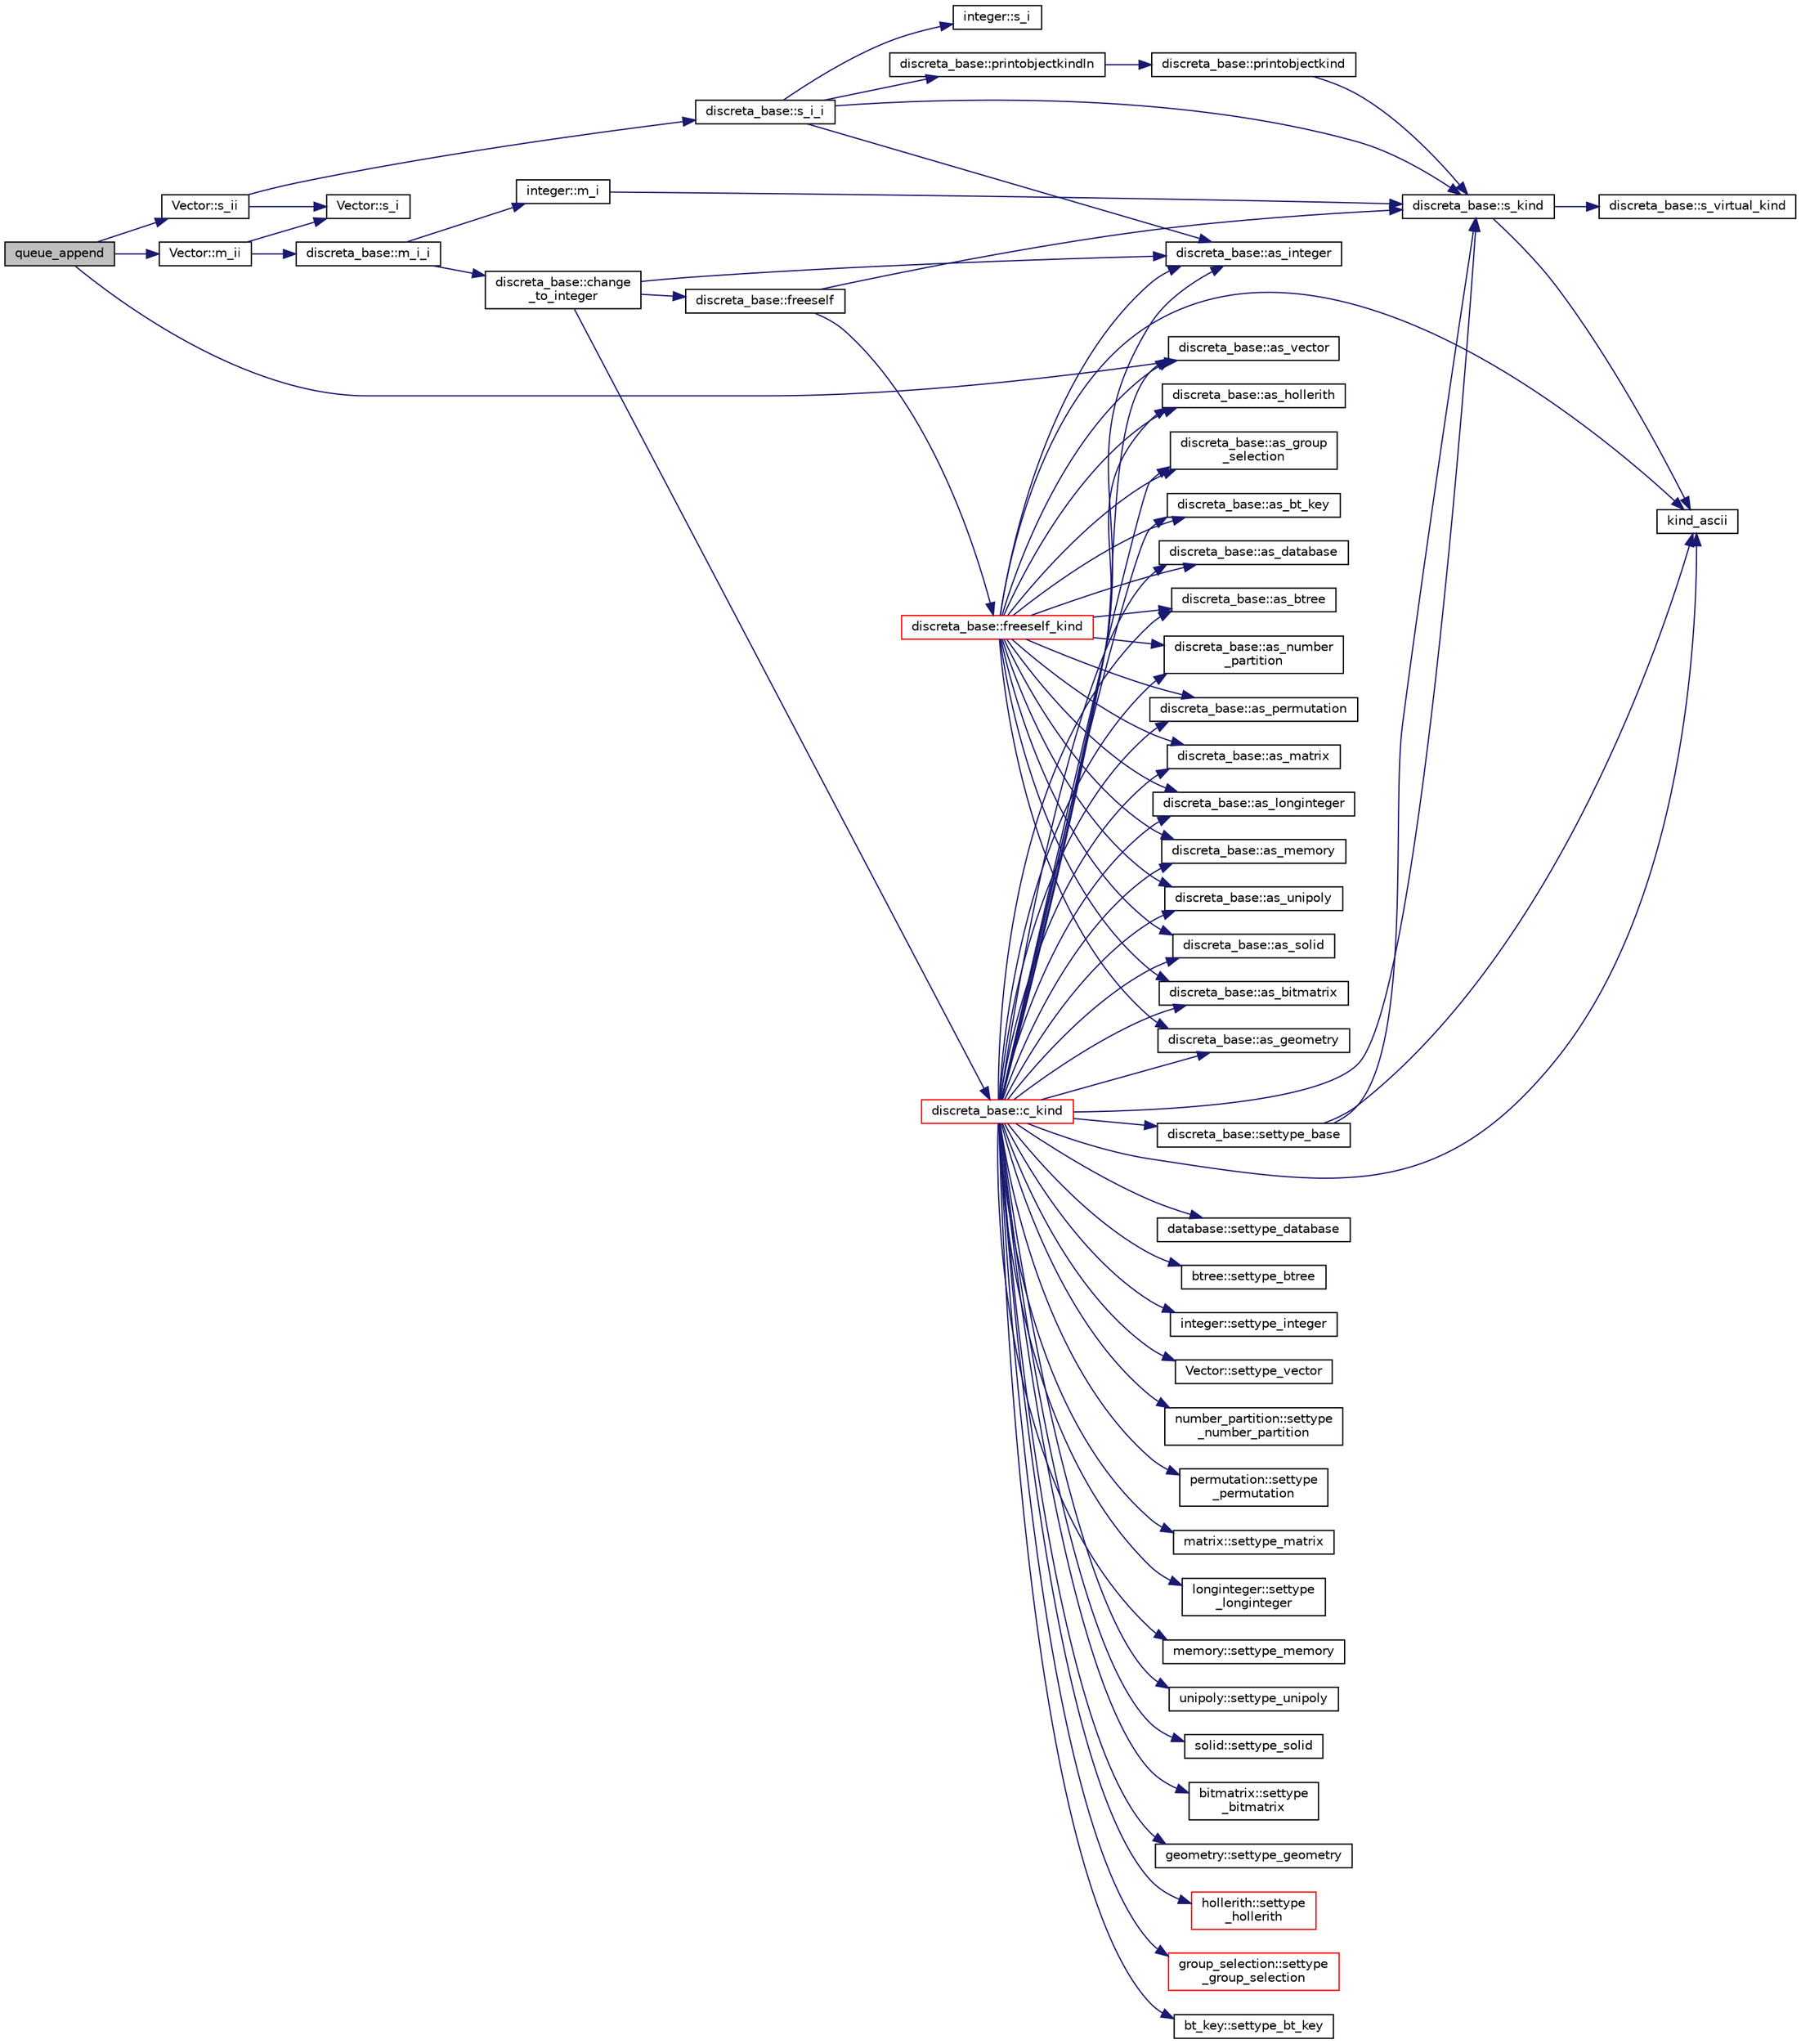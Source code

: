 digraph "queue_append"
{
  edge [fontname="Helvetica",fontsize="10",labelfontname="Helvetica",labelfontsize="10"];
  node [fontname="Helvetica",fontsize="10",shape=record];
  rankdir="LR";
  Node3530 [label="queue_append",height=0.2,width=0.4,color="black", fillcolor="grey75", style="filled", fontcolor="black"];
  Node3530 -> Node3531 [color="midnightblue",fontsize="10",style="solid",fontname="Helvetica"];
  Node3531 [label="discreta_base::as_vector",height=0.2,width=0.4,color="black", fillcolor="white", style="filled",URL="$d7/d71/classdiscreta__base.html#a7bdd6cae39c380b128ee9e17e42cf020"];
  Node3530 -> Node3532 [color="midnightblue",fontsize="10",style="solid",fontname="Helvetica"];
  Node3532 [label="Vector::s_ii",height=0.2,width=0.4,color="black", fillcolor="white", style="filled",URL="$d5/db2/class_vector.html#a75d4942cc7b9794717b4846c10520db8"];
  Node3532 -> Node3533 [color="midnightblue",fontsize="10",style="solid",fontname="Helvetica"];
  Node3533 [label="Vector::s_i",height=0.2,width=0.4,color="black", fillcolor="white", style="filled",URL="$d5/db2/class_vector.html#a1c4fe1752523df8119f70dd550244871"];
  Node3532 -> Node3534 [color="midnightblue",fontsize="10",style="solid",fontname="Helvetica"];
  Node3534 [label="discreta_base::s_i_i",height=0.2,width=0.4,color="black", fillcolor="white", style="filled",URL="$d7/d71/classdiscreta__base.html#aadb92c01fbe69b3034b0214b33fbc735"];
  Node3534 -> Node3535 [color="midnightblue",fontsize="10",style="solid",fontname="Helvetica"];
  Node3535 [label="discreta_base::s_kind",height=0.2,width=0.4,color="black", fillcolor="white", style="filled",URL="$d7/d71/classdiscreta__base.html#a8a830025c74adbbc3362418a7c2ba157"];
  Node3535 -> Node3536 [color="midnightblue",fontsize="10",style="solid",fontname="Helvetica"];
  Node3536 [label="discreta_base::s_virtual_kind",height=0.2,width=0.4,color="black", fillcolor="white", style="filled",URL="$d7/d71/classdiscreta__base.html#a52778a6d6943a468be083d0785d418fb"];
  Node3535 -> Node3537 [color="midnightblue",fontsize="10",style="solid",fontname="Helvetica"];
  Node3537 [label="kind_ascii",height=0.2,width=0.4,color="black", fillcolor="white", style="filled",URL="$d9/d60/discreta_8h.html#ad0ce825a9f29bc6cec27e1b64cfe27bf"];
  Node3534 -> Node3538 [color="midnightblue",fontsize="10",style="solid",fontname="Helvetica"];
  Node3538 [label="discreta_base::printobjectkindln",height=0.2,width=0.4,color="black", fillcolor="white", style="filled",URL="$d7/d71/classdiscreta__base.html#a677ccc8f392ebedde05e453f8cf59559"];
  Node3538 -> Node3539 [color="midnightblue",fontsize="10",style="solid",fontname="Helvetica"];
  Node3539 [label="discreta_base::printobjectkind",height=0.2,width=0.4,color="black", fillcolor="white", style="filled",URL="$d7/d71/classdiscreta__base.html#aa75a1314aa706909b029664944904231"];
  Node3539 -> Node3535 [color="midnightblue",fontsize="10",style="solid",fontname="Helvetica"];
  Node3534 -> Node3540 [color="midnightblue",fontsize="10",style="solid",fontname="Helvetica"];
  Node3540 [label="discreta_base::as_integer",height=0.2,width=0.4,color="black", fillcolor="white", style="filled",URL="$d7/d71/classdiscreta__base.html#a00d7691eaf874fd283d942692fe8dd26"];
  Node3534 -> Node3541 [color="midnightblue",fontsize="10",style="solid",fontname="Helvetica"];
  Node3541 [label="integer::s_i",height=0.2,width=0.4,color="black", fillcolor="white", style="filled",URL="$d0/de5/classinteger.html#adf28e9f94d4c844adaa950deeb80b904"];
  Node3530 -> Node3542 [color="midnightblue",fontsize="10",style="solid",fontname="Helvetica"];
  Node3542 [label="Vector::m_ii",height=0.2,width=0.4,color="black", fillcolor="white", style="filled",URL="$d5/db2/class_vector.html#aa6a97eabb43f192a47947f4f6acbb04d"];
  Node3542 -> Node3533 [color="midnightblue",fontsize="10",style="solid",fontname="Helvetica"];
  Node3542 -> Node3543 [color="midnightblue",fontsize="10",style="solid",fontname="Helvetica"];
  Node3543 [label="discreta_base::m_i_i",height=0.2,width=0.4,color="black", fillcolor="white", style="filled",URL="$d7/d71/classdiscreta__base.html#aa231464a9d4bc233f66608021c9ad997"];
  Node3543 -> Node3544 [color="midnightblue",fontsize="10",style="solid",fontname="Helvetica"];
  Node3544 [label="discreta_base::change\l_to_integer",height=0.2,width=0.4,color="black", fillcolor="white", style="filled",URL="$d7/d71/classdiscreta__base.html#a58a5a5bd8f8e6f2dd7b4483b66dc7bb9"];
  Node3544 -> Node3545 [color="midnightblue",fontsize="10",style="solid",fontname="Helvetica"];
  Node3545 [label="discreta_base::freeself",height=0.2,width=0.4,color="black", fillcolor="white", style="filled",URL="$d7/d71/classdiscreta__base.html#a9a3c9501a562293b5667c11b9174d6e5"];
  Node3545 -> Node3546 [color="midnightblue",fontsize="10",style="solid",fontname="Helvetica"];
  Node3546 [label="discreta_base::freeself_kind",height=0.2,width=0.4,color="red", fillcolor="white", style="filled",URL="$d7/d71/classdiscreta__base.html#a63a23ada2165b3838fab719ed458cec8"];
  Node3546 -> Node3540 [color="midnightblue",fontsize="10",style="solid",fontname="Helvetica"];
  Node3546 -> Node3531 [color="midnightblue",fontsize="10",style="solid",fontname="Helvetica"];
  Node3546 -> Node3552 [color="midnightblue",fontsize="10",style="solid",fontname="Helvetica"];
  Node3552 [label="discreta_base::as_number\l_partition",height=0.2,width=0.4,color="black", fillcolor="white", style="filled",URL="$d7/d71/classdiscreta__base.html#a307aa09de0e925d46697707968ffab00"];
  Node3546 -> Node3554 [color="midnightblue",fontsize="10",style="solid",fontname="Helvetica"];
  Node3554 [label="discreta_base::as_permutation",height=0.2,width=0.4,color="black", fillcolor="white", style="filled",URL="$d7/d71/classdiscreta__base.html#aa4e72f36a82984239b12ae831e131098"];
  Node3546 -> Node3556 [color="midnightblue",fontsize="10",style="solid",fontname="Helvetica"];
  Node3556 [label="discreta_base::as_matrix",height=0.2,width=0.4,color="black", fillcolor="white", style="filled",URL="$d7/d71/classdiscreta__base.html#ae4d7f56d917a4707b838fbffde6467ff"];
  Node3546 -> Node3559 [color="midnightblue",fontsize="10",style="solid",fontname="Helvetica"];
  Node3559 [label="discreta_base::as_longinteger",height=0.2,width=0.4,color="black", fillcolor="white", style="filled",URL="$d7/d71/classdiscreta__base.html#a20a094639eb711b10c8694c51937f7cd"];
  Node3546 -> Node3562 [color="midnightblue",fontsize="10",style="solid",fontname="Helvetica"];
  Node3562 [label="discreta_base::as_memory",height=0.2,width=0.4,color="black", fillcolor="white", style="filled",URL="$d7/d71/classdiscreta__base.html#ad94b2d7dce0cd4fa22db57f6e79c4bd2"];
  Node3546 -> Node3564 [color="midnightblue",fontsize="10",style="solid",fontname="Helvetica"];
  Node3564 [label="discreta_base::as_unipoly",height=0.2,width=0.4,color="black", fillcolor="white", style="filled",URL="$d7/d71/classdiscreta__base.html#ad50d8027f039fe5c2478cddb243adc9d"];
  Node3546 -> Node3566 [color="midnightblue",fontsize="10",style="solid",fontname="Helvetica"];
  Node3566 [label="discreta_base::as_solid",height=0.2,width=0.4,color="black", fillcolor="white", style="filled",URL="$d7/d71/classdiscreta__base.html#a1fc5f2b85ec97ab0a69dd64903c970a5"];
  Node3546 -> Node3568 [color="midnightblue",fontsize="10",style="solid",fontname="Helvetica"];
  Node3568 [label="discreta_base::as_bitmatrix",height=0.2,width=0.4,color="black", fillcolor="white", style="filled",URL="$d7/d71/classdiscreta__base.html#a071ad54ea8ef6c9d1d15f532e5a76df6"];
  Node3546 -> Node3570 [color="midnightblue",fontsize="10",style="solid",fontname="Helvetica"];
  Node3570 [label="discreta_base::as_geometry",height=0.2,width=0.4,color="black", fillcolor="white", style="filled",URL="$d7/d71/classdiscreta__base.html#a38fc7b4cdd830703e9d87354b79bc5c8"];
  Node3546 -> Node3572 [color="midnightblue",fontsize="10",style="solid",fontname="Helvetica"];
  Node3572 [label="discreta_base::as_hollerith",height=0.2,width=0.4,color="black", fillcolor="white", style="filled",URL="$d7/d71/classdiscreta__base.html#a3e66f82711f314710107e2f29e589690"];
  Node3546 -> Node3574 [color="midnightblue",fontsize="10",style="solid",fontname="Helvetica"];
  Node3574 [label="discreta_base::as_group\l_selection",height=0.2,width=0.4,color="black", fillcolor="white", style="filled",URL="$d7/d71/classdiscreta__base.html#aae1bac4883c567718bef9fb610abbdc8"];
  Node3546 -> Node3576 [color="midnightblue",fontsize="10",style="solid",fontname="Helvetica"];
  Node3576 [label="discreta_base::as_bt_key",height=0.2,width=0.4,color="black", fillcolor="white", style="filled",URL="$d7/d71/classdiscreta__base.html#a2734c6e08dca17cf6588bd5064ec1b9f"];
  Node3546 -> Node3578 [color="midnightblue",fontsize="10",style="solid",fontname="Helvetica"];
  Node3578 [label="discreta_base::as_database",height=0.2,width=0.4,color="black", fillcolor="white", style="filled",URL="$d7/d71/classdiscreta__base.html#ab055d39d58210a2b03ba3d33703b09a9"];
  Node3546 -> Node3580 [color="midnightblue",fontsize="10",style="solid",fontname="Helvetica"];
  Node3580 [label="discreta_base::as_btree",height=0.2,width=0.4,color="black", fillcolor="white", style="filled",URL="$d7/d71/classdiscreta__base.html#a78e76674cef2ec113c17989c11288778"];
  Node3546 -> Node3537 [color="midnightblue",fontsize="10",style="solid",fontname="Helvetica"];
  Node3545 -> Node3535 [color="midnightblue",fontsize="10",style="solid",fontname="Helvetica"];
  Node3544 -> Node3586 [color="midnightblue",fontsize="10",style="solid",fontname="Helvetica"];
  Node3586 [label="discreta_base::c_kind",height=0.2,width=0.4,color="red", fillcolor="white", style="filled",URL="$d7/d71/classdiscreta__base.html#adc2ff61589c2d083688e7a43f333cb62"];
  Node3586 -> Node3587 [color="midnightblue",fontsize="10",style="solid",fontname="Helvetica"];
  Node3587 [label="discreta_base::settype_base",height=0.2,width=0.4,color="black", fillcolor="white", style="filled",URL="$d7/d71/classdiscreta__base.html#a4f42899a89447d1c3993ea07c38f8ad4"];
  Node3587 -> Node3535 [color="midnightblue",fontsize="10",style="solid",fontname="Helvetica"];
  Node3587 -> Node3537 [color="midnightblue",fontsize="10",style="solid",fontname="Helvetica"];
  Node3586 -> Node3540 [color="midnightblue",fontsize="10",style="solid",fontname="Helvetica"];
  Node3586 -> Node3588 [color="midnightblue",fontsize="10",style="solid",fontname="Helvetica"];
  Node3588 [label="integer::settype_integer",height=0.2,width=0.4,color="black", fillcolor="white", style="filled",URL="$d0/de5/classinteger.html#a6265c65ef311229acd513d748faba796"];
  Node3586 -> Node3531 [color="midnightblue",fontsize="10",style="solid",fontname="Helvetica"];
  Node3586 -> Node3589 [color="midnightblue",fontsize="10",style="solid",fontname="Helvetica"];
  Node3589 [label="Vector::settype_vector",height=0.2,width=0.4,color="black", fillcolor="white", style="filled",URL="$d5/db2/class_vector.html#a34e0d00b18c051f23904a8429fa6c8b4"];
  Node3586 -> Node3552 [color="midnightblue",fontsize="10",style="solid",fontname="Helvetica"];
  Node3586 -> Node3590 [color="midnightblue",fontsize="10",style="solid",fontname="Helvetica"];
  Node3590 [label="number_partition::settype\l_number_partition",height=0.2,width=0.4,color="black", fillcolor="white", style="filled",URL="$df/d50/classnumber__partition.html#a3aaec1b557758f643ffc8555bbc358be"];
  Node3586 -> Node3554 [color="midnightblue",fontsize="10",style="solid",fontname="Helvetica"];
  Node3586 -> Node3591 [color="midnightblue",fontsize="10",style="solid",fontname="Helvetica"];
  Node3591 [label="permutation::settype\l_permutation",height=0.2,width=0.4,color="black", fillcolor="white", style="filled",URL="$d0/d08/classpermutation.html#af1eea29f86195cede9562e444664c28c"];
  Node3586 -> Node3556 [color="midnightblue",fontsize="10",style="solid",fontname="Helvetica"];
  Node3586 -> Node3592 [color="midnightblue",fontsize="10",style="solid",fontname="Helvetica"];
  Node3592 [label="matrix::settype_matrix",height=0.2,width=0.4,color="black", fillcolor="white", style="filled",URL="$d1/d8d/classmatrix.html#a1780283a64a789e4084d792683d276bb"];
  Node3586 -> Node3559 [color="midnightblue",fontsize="10",style="solid",fontname="Helvetica"];
  Node3586 -> Node3593 [color="midnightblue",fontsize="10",style="solid",fontname="Helvetica"];
  Node3593 [label="longinteger::settype\l_longinteger",height=0.2,width=0.4,color="black", fillcolor="white", style="filled",URL="$d3/d71/classlonginteger.html#ae5f811ece8df31b9ff114368a18e1dc5"];
  Node3586 -> Node3562 [color="midnightblue",fontsize="10",style="solid",fontname="Helvetica"];
  Node3586 -> Node3594 [color="midnightblue",fontsize="10",style="solid",fontname="Helvetica"];
  Node3594 [label="memory::settype_memory",height=0.2,width=0.4,color="black", fillcolor="white", style="filled",URL="$d8/d99/classmemory.html#a33aae277f9b8fe36b02e9d5da895451b"];
  Node3586 -> Node3564 [color="midnightblue",fontsize="10",style="solid",fontname="Helvetica"];
  Node3586 -> Node3595 [color="midnightblue",fontsize="10",style="solid",fontname="Helvetica"];
  Node3595 [label="unipoly::settype_unipoly",height=0.2,width=0.4,color="black", fillcolor="white", style="filled",URL="$d1/d89/classunipoly.html#a8db854fcc85c5e1150b1f1b1c005c95b"];
  Node3586 -> Node3566 [color="midnightblue",fontsize="10",style="solid",fontname="Helvetica"];
  Node3586 -> Node3596 [color="midnightblue",fontsize="10",style="solid",fontname="Helvetica"];
  Node3596 [label="solid::settype_solid",height=0.2,width=0.4,color="black", fillcolor="white", style="filled",URL="$d8/def/classsolid.html#a775bd4821f75a8aee4ea3d4335ff90e0"];
  Node3586 -> Node3568 [color="midnightblue",fontsize="10",style="solid",fontname="Helvetica"];
  Node3586 -> Node3597 [color="midnightblue",fontsize="10",style="solid",fontname="Helvetica"];
  Node3597 [label="bitmatrix::settype\l_bitmatrix",height=0.2,width=0.4,color="black", fillcolor="white", style="filled",URL="$de/dc8/classbitmatrix.html#acb571d947f9526665ebbdc0ce3e2a973"];
  Node3586 -> Node3570 [color="midnightblue",fontsize="10",style="solid",fontname="Helvetica"];
  Node3586 -> Node3598 [color="midnightblue",fontsize="10",style="solid",fontname="Helvetica"];
  Node3598 [label="geometry::settype_geometry",height=0.2,width=0.4,color="black", fillcolor="white", style="filled",URL="$da/d44/classgeometry.html#ab4a336baba6a3f56f5ffa053a5be5ba7"];
  Node3586 -> Node3572 [color="midnightblue",fontsize="10",style="solid",fontname="Helvetica"];
  Node3586 -> Node3599 [color="midnightblue",fontsize="10",style="solid",fontname="Helvetica"];
  Node3599 [label="hollerith::settype\l_hollerith",height=0.2,width=0.4,color="red", fillcolor="white", style="filled",URL="$d8/d99/classhollerith.html#a23bbd4acfc88a0e90f1245f243f51f76"];
  Node3586 -> Node3574 [color="midnightblue",fontsize="10",style="solid",fontname="Helvetica"];
  Node3586 -> Node3601 [color="midnightblue",fontsize="10",style="solid",fontname="Helvetica"];
  Node3601 [label="group_selection::settype\l_group_selection",height=0.2,width=0.4,color="red", fillcolor="white", style="filled",URL="$d6/db0/classgroup__selection.html#a015ed73b7b8d784bedd4d11ac1fc0ec1"];
  Node3586 -> Node3576 [color="midnightblue",fontsize="10",style="solid",fontname="Helvetica"];
  Node3586 -> Node3603 [color="midnightblue",fontsize="10",style="solid",fontname="Helvetica"];
  Node3603 [label="bt_key::settype_bt_key",height=0.2,width=0.4,color="black", fillcolor="white", style="filled",URL="$d1/de5/classbt__key.html#a352bb10beb7c789d8d29373035824800"];
  Node3586 -> Node3578 [color="midnightblue",fontsize="10",style="solid",fontname="Helvetica"];
  Node3586 -> Node3604 [color="midnightblue",fontsize="10",style="solid",fontname="Helvetica"];
  Node3604 [label="database::settype_database",height=0.2,width=0.4,color="black", fillcolor="white", style="filled",URL="$db/d72/classdatabase.html#a014639aa001462e480eb1f3984839b72"];
  Node3586 -> Node3580 [color="midnightblue",fontsize="10",style="solid",fontname="Helvetica"];
  Node3586 -> Node3605 [color="midnightblue",fontsize="10",style="solid",fontname="Helvetica"];
  Node3605 [label="btree::settype_btree",height=0.2,width=0.4,color="black", fillcolor="white", style="filled",URL="$dd/db0/classbtree.html#a5a1b9773c848908a6050cc733d2d9780"];
  Node3586 -> Node3537 [color="midnightblue",fontsize="10",style="solid",fontname="Helvetica"];
  Node3586 -> Node3535 [color="midnightblue",fontsize="10",style="solid",fontname="Helvetica"];
  Node3544 -> Node3540 [color="midnightblue",fontsize="10",style="solid",fontname="Helvetica"];
  Node3543 -> Node3608 [color="midnightblue",fontsize="10",style="solid",fontname="Helvetica"];
  Node3608 [label="integer::m_i",height=0.2,width=0.4,color="black", fillcolor="white", style="filled",URL="$d0/de5/classinteger.html#a869091f0a0f35f5354c8c4a70250e8a9"];
  Node3608 -> Node3535 [color="midnightblue",fontsize="10",style="solid",fontname="Helvetica"];
}

